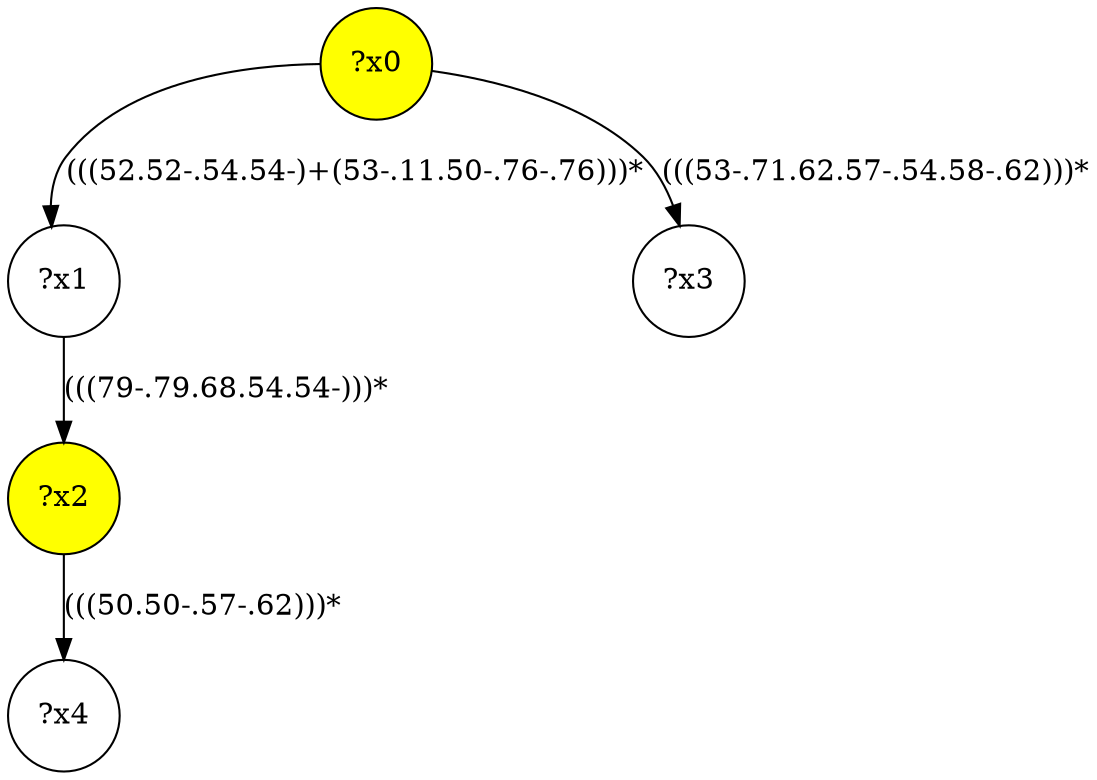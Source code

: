 digraph g {
	x0 [fillcolor="yellow", style="filled," shape=circle, label="?x0"];
	x2 [fillcolor="yellow", style="filled," shape=circle, label="?x2"];
	x1 [shape=circle, label="?x1"];
	x0 -> x1 [label="(((52.52-.54.54-)+(53-.11.50-.76-.76)))*"];
	x1 -> x2 [label="(((79-.79.68.54.54-)))*"];
	x3 [shape=circle, label="?x3"];
	x0 -> x3 [label="(((53-.71.62.57-.54.58-.62)))*"];
	x4 [shape=circle, label="?x4"];
	x2 -> x4 [label="(((50.50-.57-.62)))*"];
}
